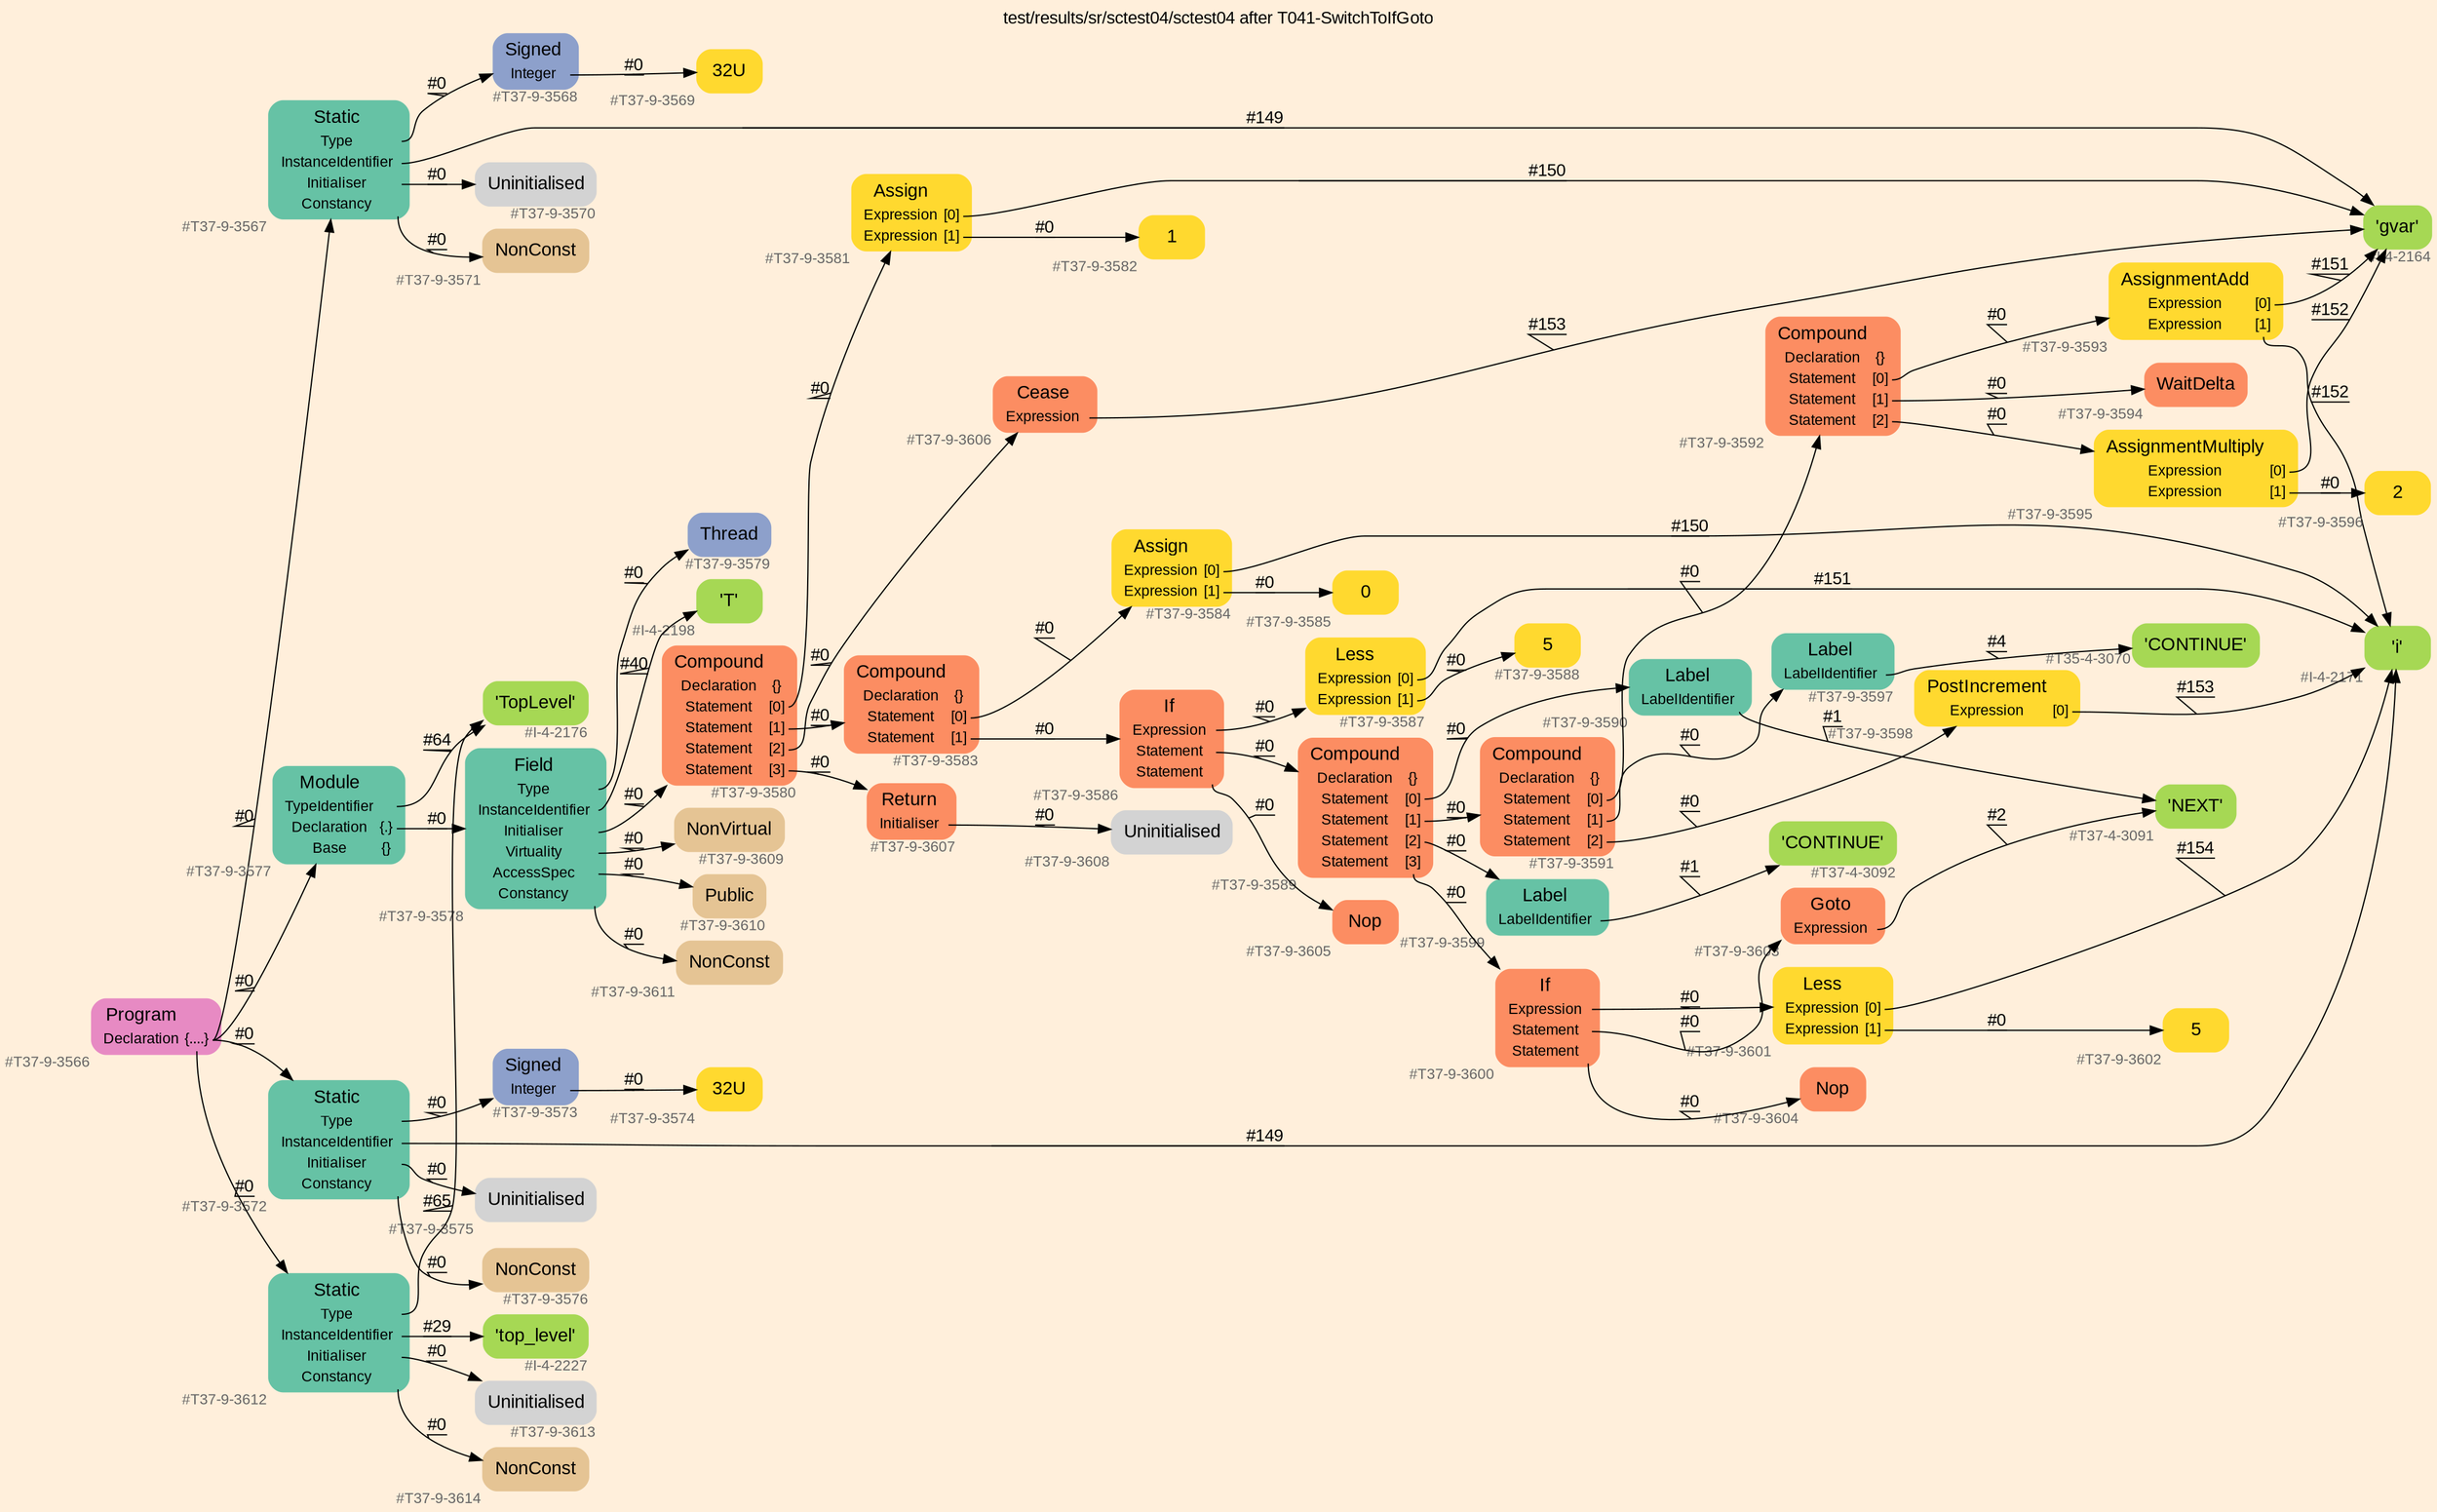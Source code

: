 digraph "test/results/sr/sctest04/sctest04 after T041-SwitchToIfGoto" {
label = "test/results/sr/sctest04/sctest04 after T041-SwitchToIfGoto"
labelloc = t
graph [
    rankdir = "LR"
    ranksep = 0.3
    bgcolor = antiquewhite1
    color = black
    fontcolor = black
    fontname = "Arial"
];
node [
    fontname = "Arial"
];
edge [
    fontname = "Arial"
];

// -------------------- node figure --------------------
// -------- block #T37-9-3566 ----------
"#T37-9-3566" [
    fillcolor = "/set28/4"
    xlabel = "#T37-9-3566"
    fontsize = "12"
    fontcolor = grey40
    shape = "plaintext"
    label = <<TABLE BORDER="0" CELLBORDER="0" CELLSPACING="0">
     <TR><TD><FONT COLOR="black" POINT-SIZE="15">Program</FONT></TD></TR>
     <TR><TD><FONT COLOR="black" POINT-SIZE="12">Declaration</FONT></TD><TD PORT="port0"><FONT COLOR="black" POINT-SIZE="12">{....}</FONT></TD></TR>
    </TABLE>>
    style = "rounded,filled"
];

// -------- block #T37-9-3567 ----------
"#T37-9-3567" [
    fillcolor = "/set28/1"
    xlabel = "#T37-9-3567"
    fontsize = "12"
    fontcolor = grey40
    shape = "plaintext"
    label = <<TABLE BORDER="0" CELLBORDER="0" CELLSPACING="0">
     <TR><TD><FONT COLOR="black" POINT-SIZE="15">Static</FONT></TD></TR>
     <TR><TD><FONT COLOR="black" POINT-SIZE="12">Type</FONT></TD><TD PORT="port0"></TD></TR>
     <TR><TD><FONT COLOR="black" POINT-SIZE="12">InstanceIdentifier</FONT></TD><TD PORT="port1"></TD></TR>
     <TR><TD><FONT COLOR="black" POINT-SIZE="12">Initialiser</FONT></TD><TD PORT="port2"></TD></TR>
     <TR><TD><FONT COLOR="black" POINT-SIZE="12">Constancy</FONT></TD><TD PORT="port3"></TD></TR>
    </TABLE>>
    style = "rounded,filled"
];

// -------- block #T37-9-3568 ----------
"#T37-9-3568" [
    fillcolor = "/set28/3"
    xlabel = "#T37-9-3568"
    fontsize = "12"
    fontcolor = grey40
    shape = "plaintext"
    label = <<TABLE BORDER="0" CELLBORDER="0" CELLSPACING="0">
     <TR><TD><FONT COLOR="black" POINT-SIZE="15">Signed</FONT></TD></TR>
     <TR><TD><FONT COLOR="black" POINT-SIZE="12">Integer</FONT></TD><TD PORT="port0"></TD></TR>
    </TABLE>>
    style = "rounded,filled"
];

// -------- block #T37-9-3569 ----------
"#T37-9-3569" [
    fillcolor = "/set28/6"
    xlabel = "#T37-9-3569"
    fontsize = "12"
    fontcolor = grey40
    shape = "plaintext"
    label = <<TABLE BORDER="0" CELLBORDER="0" CELLSPACING="0">
     <TR><TD><FONT COLOR="black" POINT-SIZE="15">32U</FONT></TD></TR>
    </TABLE>>
    style = "rounded,filled"
];

// -------- block #I-4-2164 ----------
"#I-4-2164" [
    fillcolor = "/set28/5"
    xlabel = "#I-4-2164"
    fontsize = "12"
    fontcolor = grey40
    shape = "plaintext"
    label = <<TABLE BORDER="0" CELLBORDER="0" CELLSPACING="0">
     <TR><TD><FONT COLOR="black" POINT-SIZE="15">'gvar'</FONT></TD></TR>
    </TABLE>>
    style = "rounded,filled"
];

// -------- block #T37-9-3570 ----------
"#T37-9-3570" [
    xlabel = "#T37-9-3570"
    fontsize = "12"
    fontcolor = grey40
    shape = "plaintext"
    label = <<TABLE BORDER="0" CELLBORDER="0" CELLSPACING="0">
     <TR><TD><FONT COLOR="black" POINT-SIZE="15">Uninitialised</FONT></TD></TR>
    </TABLE>>
    style = "rounded,filled"
];

// -------- block #T37-9-3571 ----------
"#T37-9-3571" [
    fillcolor = "/set28/7"
    xlabel = "#T37-9-3571"
    fontsize = "12"
    fontcolor = grey40
    shape = "plaintext"
    label = <<TABLE BORDER="0" CELLBORDER="0" CELLSPACING="0">
     <TR><TD><FONT COLOR="black" POINT-SIZE="15">NonConst</FONT></TD></TR>
    </TABLE>>
    style = "rounded,filled"
];

// -------- block #T37-9-3572 ----------
"#T37-9-3572" [
    fillcolor = "/set28/1"
    xlabel = "#T37-9-3572"
    fontsize = "12"
    fontcolor = grey40
    shape = "plaintext"
    label = <<TABLE BORDER="0" CELLBORDER="0" CELLSPACING="0">
     <TR><TD><FONT COLOR="black" POINT-SIZE="15">Static</FONT></TD></TR>
     <TR><TD><FONT COLOR="black" POINT-SIZE="12">Type</FONT></TD><TD PORT="port0"></TD></TR>
     <TR><TD><FONT COLOR="black" POINT-SIZE="12">InstanceIdentifier</FONT></TD><TD PORT="port1"></TD></TR>
     <TR><TD><FONT COLOR="black" POINT-SIZE="12">Initialiser</FONT></TD><TD PORT="port2"></TD></TR>
     <TR><TD><FONT COLOR="black" POINT-SIZE="12">Constancy</FONT></TD><TD PORT="port3"></TD></TR>
    </TABLE>>
    style = "rounded,filled"
];

// -------- block #T37-9-3573 ----------
"#T37-9-3573" [
    fillcolor = "/set28/3"
    xlabel = "#T37-9-3573"
    fontsize = "12"
    fontcolor = grey40
    shape = "plaintext"
    label = <<TABLE BORDER="0" CELLBORDER="0" CELLSPACING="0">
     <TR><TD><FONT COLOR="black" POINT-SIZE="15">Signed</FONT></TD></TR>
     <TR><TD><FONT COLOR="black" POINT-SIZE="12">Integer</FONT></TD><TD PORT="port0"></TD></TR>
    </TABLE>>
    style = "rounded,filled"
];

// -------- block #T37-9-3574 ----------
"#T37-9-3574" [
    fillcolor = "/set28/6"
    xlabel = "#T37-9-3574"
    fontsize = "12"
    fontcolor = grey40
    shape = "plaintext"
    label = <<TABLE BORDER="0" CELLBORDER="0" CELLSPACING="0">
     <TR><TD><FONT COLOR="black" POINT-SIZE="15">32U</FONT></TD></TR>
    </TABLE>>
    style = "rounded,filled"
];

// -------- block #I-4-2171 ----------
"#I-4-2171" [
    fillcolor = "/set28/5"
    xlabel = "#I-4-2171"
    fontsize = "12"
    fontcolor = grey40
    shape = "plaintext"
    label = <<TABLE BORDER="0" CELLBORDER="0" CELLSPACING="0">
     <TR><TD><FONT COLOR="black" POINT-SIZE="15">'i'</FONT></TD></TR>
    </TABLE>>
    style = "rounded,filled"
];

// -------- block #T37-9-3575 ----------
"#T37-9-3575" [
    xlabel = "#T37-9-3575"
    fontsize = "12"
    fontcolor = grey40
    shape = "plaintext"
    label = <<TABLE BORDER="0" CELLBORDER="0" CELLSPACING="0">
     <TR><TD><FONT COLOR="black" POINT-SIZE="15">Uninitialised</FONT></TD></TR>
    </TABLE>>
    style = "rounded,filled"
];

// -------- block #T37-9-3576 ----------
"#T37-9-3576" [
    fillcolor = "/set28/7"
    xlabel = "#T37-9-3576"
    fontsize = "12"
    fontcolor = grey40
    shape = "plaintext"
    label = <<TABLE BORDER="0" CELLBORDER="0" CELLSPACING="0">
     <TR><TD><FONT COLOR="black" POINT-SIZE="15">NonConst</FONT></TD></TR>
    </TABLE>>
    style = "rounded,filled"
];

// -------- block #T37-9-3577 ----------
"#T37-9-3577" [
    fillcolor = "/set28/1"
    xlabel = "#T37-9-3577"
    fontsize = "12"
    fontcolor = grey40
    shape = "plaintext"
    label = <<TABLE BORDER="0" CELLBORDER="0" CELLSPACING="0">
     <TR><TD><FONT COLOR="black" POINT-SIZE="15">Module</FONT></TD></TR>
     <TR><TD><FONT COLOR="black" POINT-SIZE="12">TypeIdentifier</FONT></TD><TD PORT="port0"></TD></TR>
     <TR><TD><FONT COLOR="black" POINT-SIZE="12">Declaration</FONT></TD><TD PORT="port1"><FONT COLOR="black" POINT-SIZE="12">{.}</FONT></TD></TR>
     <TR><TD><FONT COLOR="black" POINT-SIZE="12">Base</FONT></TD><TD PORT="port2"><FONT COLOR="black" POINT-SIZE="12">{}</FONT></TD></TR>
    </TABLE>>
    style = "rounded,filled"
];

// -------- block #I-4-2176 ----------
"#I-4-2176" [
    fillcolor = "/set28/5"
    xlabel = "#I-4-2176"
    fontsize = "12"
    fontcolor = grey40
    shape = "plaintext"
    label = <<TABLE BORDER="0" CELLBORDER="0" CELLSPACING="0">
     <TR><TD><FONT COLOR="black" POINT-SIZE="15">'TopLevel'</FONT></TD></TR>
    </TABLE>>
    style = "rounded,filled"
];

// -------- block #T37-9-3578 ----------
"#T37-9-3578" [
    fillcolor = "/set28/1"
    xlabel = "#T37-9-3578"
    fontsize = "12"
    fontcolor = grey40
    shape = "plaintext"
    label = <<TABLE BORDER="0" CELLBORDER="0" CELLSPACING="0">
     <TR><TD><FONT COLOR="black" POINT-SIZE="15">Field</FONT></TD></TR>
     <TR><TD><FONT COLOR="black" POINT-SIZE="12">Type</FONT></TD><TD PORT="port0"></TD></TR>
     <TR><TD><FONT COLOR="black" POINT-SIZE="12">InstanceIdentifier</FONT></TD><TD PORT="port1"></TD></TR>
     <TR><TD><FONT COLOR="black" POINT-SIZE="12">Initialiser</FONT></TD><TD PORT="port2"></TD></TR>
     <TR><TD><FONT COLOR="black" POINT-SIZE="12">Virtuality</FONT></TD><TD PORT="port3"></TD></TR>
     <TR><TD><FONT COLOR="black" POINT-SIZE="12">AccessSpec</FONT></TD><TD PORT="port4"></TD></TR>
     <TR><TD><FONT COLOR="black" POINT-SIZE="12">Constancy</FONT></TD><TD PORT="port5"></TD></TR>
    </TABLE>>
    style = "rounded,filled"
];

// -------- block #T37-9-3579 ----------
"#T37-9-3579" [
    fillcolor = "/set28/3"
    xlabel = "#T37-9-3579"
    fontsize = "12"
    fontcolor = grey40
    shape = "plaintext"
    label = <<TABLE BORDER="0" CELLBORDER="0" CELLSPACING="0">
     <TR><TD><FONT COLOR="black" POINT-SIZE="15">Thread</FONT></TD></TR>
    </TABLE>>
    style = "rounded,filled"
];

// -------- block #I-4-2198 ----------
"#I-4-2198" [
    fillcolor = "/set28/5"
    xlabel = "#I-4-2198"
    fontsize = "12"
    fontcolor = grey40
    shape = "plaintext"
    label = <<TABLE BORDER="0" CELLBORDER="0" CELLSPACING="0">
     <TR><TD><FONT COLOR="black" POINT-SIZE="15">'T'</FONT></TD></TR>
    </TABLE>>
    style = "rounded,filled"
];

// -------- block #T37-9-3580 ----------
"#T37-9-3580" [
    fillcolor = "/set28/2"
    xlabel = "#T37-9-3580"
    fontsize = "12"
    fontcolor = grey40
    shape = "plaintext"
    label = <<TABLE BORDER="0" CELLBORDER="0" CELLSPACING="0">
     <TR><TD><FONT COLOR="black" POINT-SIZE="15">Compound</FONT></TD></TR>
     <TR><TD><FONT COLOR="black" POINT-SIZE="12">Declaration</FONT></TD><TD PORT="port0"><FONT COLOR="black" POINT-SIZE="12">{}</FONT></TD></TR>
     <TR><TD><FONT COLOR="black" POINT-SIZE="12">Statement</FONT></TD><TD PORT="port1"><FONT COLOR="black" POINT-SIZE="12">[0]</FONT></TD></TR>
     <TR><TD><FONT COLOR="black" POINT-SIZE="12">Statement</FONT></TD><TD PORT="port2"><FONT COLOR="black" POINT-SIZE="12">[1]</FONT></TD></TR>
     <TR><TD><FONT COLOR="black" POINT-SIZE="12">Statement</FONT></TD><TD PORT="port3"><FONT COLOR="black" POINT-SIZE="12">[2]</FONT></TD></TR>
     <TR><TD><FONT COLOR="black" POINT-SIZE="12">Statement</FONT></TD><TD PORT="port4"><FONT COLOR="black" POINT-SIZE="12">[3]</FONT></TD></TR>
    </TABLE>>
    style = "rounded,filled"
];

// -------- block #T37-9-3581 ----------
"#T37-9-3581" [
    fillcolor = "/set28/6"
    xlabel = "#T37-9-3581"
    fontsize = "12"
    fontcolor = grey40
    shape = "plaintext"
    label = <<TABLE BORDER="0" CELLBORDER="0" CELLSPACING="0">
     <TR><TD><FONT COLOR="black" POINT-SIZE="15">Assign</FONT></TD></TR>
     <TR><TD><FONT COLOR="black" POINT-SIZE="12">Expression</FONT></TD><TD PORT="port0"><FONT COLOR="black" POINT-SIZE="12">[0]</FONT></TD></TR>
     <TR><TD><FONT COLOR="black" POINT-SIZE="12">Expression</FONT></TD><TD PORT="port1"><FONT COLOR="black" POINT-SIZE="12">[1]</FONT></TD></TR>
    </TABLE>>
    style = "rounded,filled"
];

// -------- block #T37-9-3582 ----------
"#T37-9-3582" [
    fillcolor = "/set28/6"
    xlabel = "#T37-9-3582"
    fontsize = "12"
    fontcolor = grey40
    shape = "plaintext"
    label = <<TABLE BORDER="0" CELLBORDER="0" CELLSPACING="0">
     <TR><TD><FONT COLOR="black" POINT-SIZE="15">1</FONT></TD></TR>
    </TABLE>>
    style = "rounded,filled"
];

// -------- block #T37-9-3583 ----------
"#T37-9-3583" [
    fillcolor = "/set28/2"
    xlabel = "#T37-9-3583"
    fontsize = "12"
    fontcolor = grey40
    shape = "plaintext"
    label = <<TABLE BORDER="0" CELLBORDER="0" CELLSPACING="0">
     <TR><TD><FONT COLOR="black" POINT-SIZE="15">Compound</FONT></TD></TR>
     <TR><TD><FONT COLOR="black" POINT-SIZE="12">Declaration</FONT></TD><TD PORT="port0"><FONT COLOR="black" POINT-SIZE="12">{}</FONT></TD></TR>
     <TR><TD><FONT COLOR="black" POINT-SIZE="12">Statement</FONT></TD><TD PORT="port1"><FONT COLOR="black" POINT-SIZE="12">[0]</FONT></TD></TR>
     <TR><TD><FONT COLOR="black" POINT-SIZE="12">Statement</FONT></TD><TD PORT="port2"><FONT COLOR="black" POINT-SIZE="12">[1]</FONT></TD></TR>
    </TABLE>>
    style = "rounded,filled"
];

// -------- block #T37-9-3584 ----------
"#T37-9-3584" [
    fillcolor = "/set28/6"
    xlabel = "#T37-9-3584"
    fontsize = "12"
    fontcolor = grey40
    shape = "plaintext"
    label = <<TABLE BORDER="0" CELLBORDER="0" CELLSPACING="0">
     <TR><TD><FONT COLOR="black" POINT-SIZE="15">Assign</FONT></TD></TR>
     <TR><TD><FONT COLOR="black" POINT-SIZE="12">Expression</FONT></TD><TD PORT="port0"><FONT COLOR="black" POINT-SIZE="12">[0]</FONT></TD></TR>
     <TR><TD><FONT COLOR="black" POINT-SIZE="12">Expression</FONT></TD><TD PORT="port1"><FONT COLOR="black" POINT-SIZE="12">[1]</FONT></TD></TR>
    </TABLE>>
    style = "rounded,filled"
];

// -------- block #T37-9-3585 ----------
"#T37-9-3585" [
    fillcolor = "/set28/6"
    xlabel = "#T37-9-3585"
    fontsize = "12"
    fontcolor = grey40
    shape = "plaintext"
    label = <<TABLE BORDER="0" CELLBORDER="0" CELLSPACING="0">
     <TR><TD><FONT COLOR="black" POINT-SIZE="15">0</FONT></TD></TR>
    </TABLE>>
    style = "rounded,filled"
];

// -------- block #T37-9-3586 ----------
"#T37-9-3586" [
    fillcolor = "/set28/2"
    xlabel = "#T37-9-3586"
    fontsize = "12"
    fontcolor = grey40
    shape = "plaintext"
    label = <<TABLE BORDER="0" CELLBORDER="0" CELLSPACING="0">
     <TR><TD><FONT COLOR="black" POINT-SIZE="15">If</FONT></TD></TR>
     <TR><TD><FONT COLOR="black" POINT-SIZE="12">Expression</FONT></TD><TD PORT="port0"></TD></TR>
     <TR><TD><FONT COLOR="black" POINT-SIZE="12">Statement</FONT></TD><TD PORT="port1"></TD></TR>
     <TR><TD><FONT COLOR="black" POINT-SIZE="12">Statement</FONT></TD><TD PORT="port2"></TD></TR>
    </TABLE>>
    style = "rounded,filled"
];

// -------- block #T37-9-3587 ----------
"#T37-9-3587" [
    fillcolor = "/set28/6"
    xlabel = "#T37-9-3587"
    fontsize = "12"
    fontcolor = grey40
    shape = "plaintext"
    label = <<TABLE BORDER="0" CELLBORDER="0" CELLSPACING="0">
     <TR><TD><FONT COLOR="black" POINT-SIZE="15">Less</FONT></TD></TR>
     <TR><TD><FONT COLOR="black" POINT-SIZE="12">Expression</FONT></TD><TD PORT="port0"><FONT COLOR="black" POINT-SIZE="12">[0]</FONT></TD></TR>
     <TR><TD><FONT COLOR="black" POINT-SIZE="12">Expression</FONT></TD><TD PORT="port1"><FONT COLOR="black" POINT-SIZE="12">[1]</FONT></TD></TR>
    </TABLE>>
    style = "rounded,filled"
];

// -------- block #T37-9-3588 ----------
"#T37-9-3588" [
    fillcolor = "/set28/6"
    xlabel = "#T37-9-3588"
    fontsize = "12"
    fontcolor = grey40
    shape = "plaintext"
    label = <<TABLE BORDER="0" CELLBORDER="0" CELLSPACING="0">
     <TR><TD><FONT COLOR="black" POINT-SIZE="15">5</FONT></TD></TR>
    </TABLE>>
    style = "rounded,filled"
];

// -------- block #T37-9-3589 ----------
"#T37-9-3589" [
    fillcolor = "/set28/2"
    xlabel = "#T37-9-3589"
    fontsize = "12"
    fontcolor = grey40
    shape = "plaintext"
    label = <<TABLE BORDER="0" CELLBORDER="0" CELLSPACING="0">
     <TR><TD><FONT COLOR="black" POINT-SIZE="15">Compound</FONT></TD></TR>
     <TR><TD><FONT COLOR="black" POINT-SIZE="12">Declaration</FONT></TD><TD PORT="port0"><FONT COLOR="black" POINT-SIZE="12">{}</FONT></TD></TR>
     <TR><TD><FONT COLOR="black" POINT-SIZE="12">Statement</FONT></TD><TD PORT="port1"><FONT COLOR="black" POINT-SIZE="12">[0]</FONT></TD></TR>
     <TR><TD><FONT COLOR="black" POINT-SIZE="12">Statement</FONT></TD><TD PORT="port2"><FONT COLOR="black" POINT-SIZE="12">[1]</FONT></TD></TR>
     <TR><TD><FONT COLOR="black" POINT-SIZE="12">Statement</FONT></TD><TD PORT="port3"><FONT COLOR="black" POINT-SIZE="12">[2]</FONT></TD></TR>
     <TR><TD><FONT COLOR="black" POINT-SIZE="12">Statement</FONT></TD><TD PORT="port4"><FONT COLOR="black" POINT-SIZE="12">[3]</FONT></TD></TR>
    </TABLE>>
    style = "rounded,filled"
];

// -------- block #T37-9-3590 ----------
"#T37-9-3590" [
    fillcolor = "/set28/1"
    xlabel = "#T37-9-3590"
    fontsize = "12"
    fontcolor = grey40
    shape = "plaintext"
    label = <<TABLE BORDER="0" CELLBORDER="0" CELLSPACING="0">
     <TR><TD><FONT COLOR="black" POINT-SIZE="15">Label</FONT></TD></TR>
     <TR><TD><FONT COLOR="black" POINT-SIZE="12">LabelIdentifier</FONT></TD><TD PORT="port0"></TD></TR>
    </TABLE>>
    style = "rounded,filled"
];

// -------- block #T37-4-3091 ----------
"#T37-4-3091" [
    fillcolor = "/set28/5"
    xlabel = "#T37-4-3091"
    fontsize = "12"
    fontcolor = grey40
    shape = "plaintext"
    label = <<TABLE BORDER="0" CELLBORDER="0" CELLSPACING="0">
     <TR><TD><FONT COLOR="black" POINT-SIZE="15">'NEXT'</FONT></TD></TR>
    </TABLE>>
    style = "rounded,filled"
];

// -------- block #T37-9-3591 ----------
"#T37-9-3591" [
    fillcolor = "/set28/2"
    xlabel = "#T37-9-3591"
    fontsize = "12"
    fontcolor = grey40
    shape = "plaintext"
    label = <<TABLE BORDER="0" CELLBORDER="0" CELLSPACING="0">
     <TR><TD><FONT COLOR="black" POINT-SIZE="15">Compound</FONT></TD></TR>
     <TR><TD><FONT COLOR="black" POINT-SIZE="12">Declaration</FONT></TD><TD PORT="port0"><FONT COLOR="black" POINT-SIZE="12">{}</FONT></TD></TR>
     <TR><TD><FONT COLOR="black" POINT-SIZE="12">Statement</FONT></TD><TD PORT="port1"><FONT COLOR="black" POINT-SIZE="12">[0]</FONT></TD></TR>
     <TR><TD><FONT COLOR="black" POINT-SIZE="12">Statement</FONT></TD><TD PORT="port2"><FONT COLOR="black" POINT-SIZE="12">[1]</FONT></TD></TR>
     <TR><TD><FONT COLOR="black" POINT-SIZE="12">Statement</FONT></TD><TD PORT="port3"><FONT COLOR="black" POINT-SIZE="12">[2]</FONT></TD></TR>
    </TABLE>>
    style = "rounded,filled"
];

// -------- block #T37-9-3592 ----------
"#T37-9-3592" [
    fillcolor = "/set28/2"
    xlabel = "#T37-9-3592"
    fontsize = "12"
    fontcolor = grey40
    shape = "plaintext"
    label = <<TABLE BORDER="0" CELLBORDER="0" CELLSPACING="0">
     <TR><TD><FONT COLOR="black" POINT-SIZE="15">Compound</FONT></TD></TR>
     <TR><TD><FONT COLOR="black" POINT-SIZE="12">Declaration</FONT></TD><TD PORT="port0"><FONT COLOR="black" POINT-SIZE="12">{}</FONT></TD></TR>
     <TR><TD><FONT COLOR="black" POINT-SIZE="12">Statement</FONT></TD><TD PORT="port1"><FONT COLOR="black" POINT-SIZE="12">[0]</FONT></TD></TR>
     <TR><TD><FONT COLOR="black" POINT-SIZE="12">Statement</FONT></TD><TD PORT="port2"><FONT COLOR="black" POINT-SIZE="12">[1]</FONT></TD></TR>
     <TR><TD><FONT COLOR="black" POINT-SIZE="12">Statement</FONT></TD><TD PORT="port3"><FONT COLOR="black" POINT-SIZE="12">[2]</FONT></TD></TR>
    </TABLE>>
    style = "rounded,filled"
];

// -------- block #T37-9-3593 ----------
"#T37-9-3593" [
    fillcolor = "/set28/6"
    xlabel = "#T37-9-3593"
    fontsize = "12"
    fontcolor = grey40
    shape = "plaintext"
    label = <<TABLE BORDER="0" CELLBORDER="0" CELLSPACING="0">
     <TR><TD><FONT COLOR="black" POINT-SIZE="15">AssignmentAdd</FONT></TD></TR>
     <TR><TD><FONT COLOR="black" POINT-SIZE="12">Expression</FONT></TD><TD PORT="port0"><FONT COLOR="black" POINT-SIZE="12">[0]</FONT></TD></TR>
     <TR><TD><FONT COLOR="black" POINT-SIZE="12">Expression</FONT></TD><TD PORT="port1"><FONT COLOR="black" POINT-SIZE="12">[1]</FONT></TD></TR>
    </TABLE>>
    style = "rounded,filled"
];

// -------- block #T37-9-3594 ----------
"#T37-9-3594" [
    fillcolor = "/set28/2"
    xlabel = "#T37-9-3594"
    fontsize = "12"
    fontcolor = grey40
    shape = "plaintext"
    label = <<TABLE BORDER="0" CELLBORDER="0" CELLSPACING="0">
     <TR><TD><FONT COLOR="black" POINT-SIZE="15">WaitDelta</FONT></TD></TR>
    </TABLE>>
    style = "rounded,filled"
];

// -------- block #T37-9-3595 ----------
"#T37-9-3595" [
    fillcolor = "/set28/6"
    xlabel = "#T37-9-3595"
    fontsize = "12"
    fontcolor = grey40
    shape = "plaintext"
    label = <<TABLE BORDER="0" CELLBORDER="0" CELLSPACING="0">
     <TR><TD><FONT COLOR="black" POINT-SIZE="15">AssignmentMultiply</FONT></TD></TR>
     <TR><TD><FONT COLOR="black" POINT-SIZE="12">Expression</FONT></TD><TD PORT="port0"><FONT COLOR="black" POINT-SIZE="12">[0]</FONT></TD></TR>
     <TR><TD><FONT COLOR="black" POINT-SIZE="12">Expression</FONT></TD><TD PORT="port1"><FONT COLOR="black" POINT-SIZE="12">[1]</FONT></TD></TR>
    </TABLE>>
    style = "rounded,filled"
];

// -------- block #T37-9-3596 ----------
"#T37-9-3596" [
    fillcolor = "/set28/6"
    xlabel = "#T37-9-3596"
    fontsize = "12"
    fontcolor = grey40
    shape = "plaintext"
    label = <<TABLE BORDER="0" CELLBORDER="0" CELLSPACING="0">
     <TR><TD><FONT COLOR="black" POINT-SIZE="15">2</FONT></TD></TR>
    </TABLE>>
    style = "rounded,filled"
];

// -------- block #T37-9-3597 ----------
"#T37-9-3597" [
    fillcolor = "/set28/1"
    xlabel = "#T37-9-3597"
    fontsize = "12"
    fontcolor = grey40
    shape = "plaintext"
    label = <<TABLE BORDER="0" CELLBORDER="0" CELLSPACING="0">
     <TR><TD><FONT COLOR="black" POINT-SIZE="15">Label</FONT></TD></TR>
     <TR><TD><FONT COLOR="black" POINT-SIZE="12">LabelIdentifier</FONT></TD><TD PORT="port0"></TD></TR>
    </TABLE>>
    style = "rounded,filled"
];

// -------- block #T35-4-3070 ----------
"#T35-4-3070" [
    fillcolor = "/set28/5"
    xlabel = "#T35-4-3070"
    fontsize = "12"
    fontcolor = grey40
    shape = "plaintext"
    label = <<TABLE BORDER="0" CELLBORDER="0" CELLSPACING="0">
     <TR><TD><FONT COLOR="black" POINT-SIZE="15">'CONTINUE'</FONT></TD></TR>
    </TABLE>>
    style = "rounded,filled"
];

// -------- block #T37-9-3598 ----------
"#T37-9-3598" [
    fillcolor = "/set28/6"
    xlabel = "#T37-9-3598"
    fontsize = "12"
    fontcolor = grey40
    shape = "plaintext"
    label = <<TABLE BORDER="0" CELLBORDER="0" CELLSPACING="0">
     <TR><TD><FONT COLOR="black" POINT-SIZE="15">PostIncrement</FONT></TD></TR>
     <TR><TD><FONT COLOR="black" POINT-SIZE="12">Expression</FONT></TD><TD PORT="port0"><FONT COLOR="black" POINT-SIZE="12">[0]</FONT></TD></TR>
    </TABLE>>
    style = "rounded,filled"
];

// -------- block #T37-9-3599 ----------
"#T37-9-3599" [
    fillcolor = "/set28/1"
    xlabel = "#T37-9-3599"
    fontsize = "12"
    fontcolor = grey40
    shape = "plaintext"
    label = <<TABLE BORDER="0" CELLBORDER="0" CELLSPACING="0">
     <TR><TD><FONT COLOR="black" POINT-SIZE="15">Label</FONT></TD></TR>
     <TR><TD><FONT COLOR="black" POINT-SIZE="12">LabelIdentifier</FONT></TD><TD PORT="port0"></TD></TR>
    </TABLE>>
    style = "rounded,filled"
];

// -------- block #T37-4-3092 ----------
"#T37-4-3092" [
    fillcolor = "/set28/5"
    xlabel = "#T37-4-3092"
    fontsize = "12"
    fontcolor = grey40
    shape = "plaintext"
    label = <<TABLE BORDER="0" CELLBORDER="0" CELLSPACING="0">
     <TR><TD><FONT COLOR="black" POINT-SIZE="15">'CONTINUE'</FONT></TD></TR>
    </TABLE>>
    style = "rounded,filled"
];

// -------- block #T37-9-3600 ----------
"#T37-9-3600" [
    fillcolor = "/set28/2"
    xlabel = "#T37-9-3600"
    fontsize = "12"
    fontcolor = grey40
    shape = "plaintext"
    label = <<TABLE BORDER="0" CELLBORDER="0" CELLSPACING="0">
     <TR><TD><FONT COLOR="black" POINT-SIZE="15">If</FONT></TD></TR>
     <TR><TD><FONT COLOR="black" POINT-SIZE="12">Expression</FONT></TD><TD PORT="port0"></TD></TR>
     <TR><TD><FONT COLOR="black" POINT-SIZE="12">Statement</FONT></TD><TD PORT="port1"></TD></TR>
     <TR><TD><FONT COLOR="black" POINT-SIZE="12">Statement</FONT></TD><TD PORT="port2"></TD></TR>
    </TABLE>>
    style = "rounded,filled"
];

// -------- block #T37-9-3601 ----------
"#T37-9-3601" [
    fillcolor = "/set28/6"
    xlabel = "#T37-9-3601"
    fontsize = "12"
    fontcolor = grey40
    shape = "plaintext"
    label = <<TABLE BORDER="0" CELLBORDER="0" CELLSPACING="0">
     <TR><TD><FONT COLOR="black" POINT-SIZE="15">Less</FONT></TD></TR>
     <TR><TD><FONT COLOR="black" POINT-SIZE="12">Expression</FONT></TD><TD PORT="port0"><FONT COLOR="black" POINT-SIZE="12">[0]</FONT></TD></TR>
     <TR><TD><FONT COLOR="black" POINT-SIZE="12">Expression</FONT></TD><TD PORT="port1"><FONT COLOR="black" POINT-SIZE="12">[1]</FONT></TD></TR>
    </TABLE>>
    style = "rounded,filled"
];

// -------- block #T37-9-3602 ----------
"#T37-9-3602" [
    fillcolor = "/set28/6"
    xlabel = "#T37-9-3602"
    fontsize = "12"
    fontcolor = grey40
    shape = "plaintext"
    label = <<TABLE BORDER="0" CELLBORDER="0" CELLSPACING="0">
     <TR><TD><FONT COLOR="black" POINT-SIZE="15">5</FONT></TD></TR>
    </TABLE>>
    style = "rounded,filled"
];

// -------- block #T37-9-3603 ----------
"#T37-9-3603" [
    fillcolor = "/set28/2"
    xlabel = "#T37-9-3603"
    fontsize = "12"
    fontcolor = grey40
    shape = "plaintext"
    label = <<TABLE BORDER="0" CELLBORDER="0" CELLSPACING="0">
     <TR><TD><FONT COLOR="black" POINT-SIZE="15">Goto</FONT></TD></TR>
     <TR><TD><FONT COLOR="black" POINT-SIZE="12">Expression</FONT></TD><TD PORT="port0"></TD></TR>
    </TABLE>>
    style = "rounded,filled"
];

// -------- block #T37-9-3604 ----------
"#T37-9-3604" [
    fillcolor = "/set28/2"
    xlabel = "#T37-9-3604"
    fontsize = "12"
    fontcolor = grey40
    shape = "plaintext"
    label = <<TABLE BORDER="0" CELLBORDER="0" CELLSPACING="0">
     <TR><TD><FONT COLOR="black" POINT-SIZE="15">Nop</FONT></TD></TR>
    </TABLE>>
    style = "rounded,filled"
];

// -------- block #T37-9-3605 ----------
"#T37-9-3605" [
    fillcolor = "/set28/2"
    xlabel = "#T37-9-3605"
    fontsize = "12"
    fontcolor = grey40
    shape = "plaintext"
    label = <<TABLE BORDER="0" CELLBORDER="0" CELLSPACING="0">
     <TR><TD><FONT COLOR="black" POINT-SIZE="15">Nop</FONT></TD></TR>
    </TABLE>>
    style = "rounded,filled"
];

// -------- block #T37-9-3606 ----------
"#T37-9-3606" [
    fillcolor = "/set28/2"
    xlabel = "#T37-9-3606"
    fontsize = "12"
    fontcolor = grey40
    shape = "plaintext"
    label = <<TABLE BORDER="0" CELLBORDER="0" CELLSPACING="0">
     <TR><TD><FONT COLOR="black" POINT-SIZE="15">Cease</FONT></TD></TR>
     <TR><TD><FONT COLOR="black" POINT-SIZE="12">Expression</FONT></TD><TD PORT="port0"></TD></TR>
    </TABLE>>
    style = "rounded,filled"
];

// -------- block #T37-9-3607 ----------
"#T37-9-3607" [
    fillcolor = "/set28/2"
    xlabel = "#T37-9-3607"
    fontsize = "12"
    fontcolor = grey40
    shape = "plaintext"
    label = <<TABLE BORDER="0" CELLBORDER="0" CELLSPACING="0">
     <TR><TD><FONT COLOR="black" POINT-SIZE="15">Return</FONT></TD></TR>
     <TR><TD><FONT COLOR="black" POINT-SIZE="12">Initialiser</FONT></TD><TD PORT="port0"></TD></TR>
    </TABLE>>
    style = "rounded,filled"
];

// -------- block #T37-9-3608 ----------
"#T37-9-3608" [
    xlabel = "#T37-9-3608"
    fontsize = "12"
    fontcolor = grey40
    shape = "plaintext"
    label = <<TABLE BORDER="0" CELLBORDER="0" CELLSPACING="0">
     <TR><TD><FONT COLOR="black" POINT-SIZE="15">Uninitialised</FONT></TD></TR>
    </TABLE>>
    style = "rounded,filled"
];

// -------- block #T37-9-3609 ----------
"#T37-9-3609" [
    fillcolor = "/set28/7"
    xlabel = "#T37-9-3609"
    fontsize = "12"
    fontcolor = grey40
    shape = "plaintext"
    label = <<TABLE BORDER="0" CELLBORDER="0" CELLSPACING="0">
     <TR><TD><FONT COLOR="black" POINT-SIZE="15">NonVirtual</FONT></TD></TR>
    </TABLE>>
    style = "rounded,filled"
];

// -------- block #T37-9-3610 ----------
"#T37-9-3610" [
    fillcolor = "/set28/7"
    xlabel = "#T37-9-3610"
    fontsize = "12"
    fontcolor = grey40
    shape = "plaintext"
    label = <<TABLE BORDER="0" CELLBORDER="0" CELLSPACING="0">
     <TR><TD><FONT COLOR="black" POINT-SIZE="15">Public</FONT></TD></TR>
    </TABLE>>
    style = "rounded,filled"
];

// -------- block #T37-9-3611 ----------
"#T37-9-3611" [
    fillcolor = "/set28/7"
    xlabel = "#T37-9-3611"
    fontsize = "12"
    fontcolor = grey40
    shape = "plaintext"
    label = <<TABLE BORDER="0" CELLBORDER="0" CELLSPACING="0">
     <TR><TD><FONT COLOR="black" POINT-SIZE="15">NonConst</FONT></TD></TR>
    </TABLE>>
    style = "rounded,filled"
];

// -------- block #T37-9-3612 ----------
"#T37-9-3612" [
    fillcolor = "/set28/1"
    xlabel = "#T37-9-3612"
    fontsize = "12"
    fontcolor = grey40
    shape = "plaintext"
    label = <<TABLE BORDER="0" CELLBORDER="0" CELLSPACING="0">
     <TR><TD><FONT COLOR="black" POINT-SIZE="15">Static</FONT></TD></TR>
     <TR><TD><FONT COLOR="black" POINT-SIZE="12">Type</FONT></TD><TD PORT="port0"></TD></TR>
     <TR><TD><FONT COLOR="black" POINT-SIZE="12">InstanceIdentifier</FONT></TD><TD PORT="port1"></TD></TR>
     <TR><TD><FONT COLOR="black" POINT-SIZE="12">Initialiser</FONT></TD><TD PORT="port2"></TD></TR>
     <TR><TD><FONT COLOR="black" POINT-SIZE="12">Constancy</FONT></TD><TD PORT="port3"></TD></TR>
    </TABLE>>
    style = "rounded,filled"
];

// -------- block #I-4-2227 ----------
"#I-4-2227" [
    fillcolor = "/set28/5"
    xlabel = "#I-4-2227"
    fontsize = "12"
    fontcolor = grey40
    shape = "plaintext"
    label = <<TABLE BORDER="0" CELLBORDER="0" CELLSPACING="0">
     <TR><TD><FONT COLOR="black" POINT-SIZE="15">'top_level'</FONT></TD></TR>
    </TABLE>>
    style = "rounded,filled"
];

// -------- block #T37-9-3613 ----------
"#T37-9-3613" [
    xlabel = "#T37-9-3613"
    fontsize = "12"
    fontcolor = grey40
    shape = "plaintext"
    label = <<TABLE BORDER="0" CELLBORDER="0" CELLSPACING="0">
     <TR><TD><FONT COLOR="black" POINT-SIZE="15">Uninitialised</FONT></TD></TR>
    </TABLE>>
    style = "rounded,filled"
];

// -------- block #T37-9-3614 ----------
"#T37-9-3614" [
    fillcolor = "/set28/7"
    xlabel = "#T37-9-3614"
    fontsize = "12"
    fontcolor = grey40
    shape = "plaintext"
    label = <<TABLE BORDER="0" CELLBORDER="0" CELLSPACING="0">
     <TR><TD><FONT COLOR="black" POINT-SIZE="15">NonConst</FONT></TD></TR>
    </TABLE>>
    style = "rounded,filled"
];

"#T37-9-3566":port0 -> "#T37-9-3567" [
    label = "#0"
    decorate = true
    color = black
    fontcolor = black
];

"#T37-9-3566":port0 -> "#T37-9-3572" [
    label = "#0"
    decorate = true
    color = black
    fontcolor = black
];

"#T37-9-3566":port0 -> "#T37-9-3577" [
    label = "#0"
    decorate = true
    color = black
    fontcolor = black
];

"#T37-9-3566":port0 -> "#T37-9-3612" [
    label = "#0"
    decorate = true
    color = black
    fontcolor = black
];

"#T37-9-3567":port0 -> "#T37-9-3568" [
    label = "#0"
    decorate = true
    color = black
    fontcolor = black
];

"#T37-9-3567":port1 -> "#I-4-2164" [
    label = "#149"
    decorate = true
    color = black
    fontcolor = black
];

"#T37-9-3567":port2 -> "#T37-9-3570" [
    label = "#0"
    decorate = true
    color = black
    fontcolor = black
];

"#T37-9-3567":port3 -> "#T37-9-3571" [
    label = "#0"
    decorate = true
    color = black
    fontcolor = black
];

"#T37-9-3568":port0 -> "#T37-9-3569" [
    label = "#0"
    decorate = true
    color = black
    fontcolor = black
];

"#T37-9-3572":port0 -> "#T37-9-3573" [
    label = "#0"
    decorate = true
    color = black
    fontcolor = black
];

"#T37-9-3572":port1 -> "#I-4-2171" [
    label = "#149"
    decorate = true
    color = black
    fontcolor = black
];

"#T37-9-3572":port2 -> "#T37-9-3575" [
    label = "#0"
    decorate = true
    color = black
    fontcolor = black
];

"#T37-9-3572":port3 -> "#T37-9-3576" [
    label = "#0"
    decorate = true
    color = black
    fontcolor = black
];

"#T37-9-3573":port0 -> "#T37-9-3574" [
    label = "#0"
    decorate = true
    color = black
    fontcolor = black
];

"#T37-9-3577":port0 -> "#I-4-2176" [
    label = "#64"
    decorate = true
    color = black
    fontcolor = black
];

"#T37-9-3577":port1 -> "#T37-9-3578" [
    label = "#0"
    decorate = true
    color = black
    fontcolor = black
];

"#T37-9-3578":port0 -> "#T37-9-3579" [
    label = "#0"
    decorate = true
    color = black
    fontcolor = black
];

"#T37-9-3578":port1 -> "#I-4-2198" [
    label = "#40"
    decorate = true
    color = black
    fontcolor = black
];

"#T37-9-3578":port2 -> "#T37-9-3580" [
    label = "#0"
    decorate = true
    color = black
    fontcolor = black
];

"#T37-9-3578":port3 -> "#T37-9-3609" [
    label = "#0"
    decorate = true
    color = black
    fontcolor = black
];

"#T37-9-3578":port4 -> "#T37-9-3610" [
    label = "#0"
    decorate = true
    color = black
    fontcolor = black
];

"#T37-9-3578":port5 -> "#T37-9-3611" [
    label = "#0"
    decorate = true
    color = black
    fontcolor = black
];

"#T37-9-3580":port1 -> "#T37-9-3581" [
    label = "#0"
    decorate = true
    color = black
    fontcolor = black
];

"#T37-9-3580":port2 -> "#T37-9-3583" [
    label = "#0"
    decorate = true
    color = black
    fontcolor = black
];

"#T37-9-3580":port3 -> "#T37-9-3606" [
    label = "#0"
    decorate = true
    color = black
    fontcolor = black
];

"#T37-9-3580":port4 -> "#T37-9-3607" [
    label = "#0"
    decorate = true
    color = black
    fontcolor = black
];

"#T37-9-3581":port0 -> "#I-4-2164" [
    label = "#150"
    decorate = true
    color = black
    fontcolor = black
];

"#T37-9-3581":port1 -> "#T37-9-3582" [
    label = "#0"
    decorate = true
    color = black
    fontcolor = black
];

"#T37-9-3583":port1 -> "#T37-9-3584" [
    label = "#0"
    decorate = true
    color = black
    fontcolor = black
];

"#T37-9-3583":port2 -> "#T37-9-3586" [
    label = "#0"
    decorate = true
    color = black
    fontcolor = black
];

"#T37-9-3584":port0 -> "#I-4-2171" [
    label = "#150"
    decorate = true
    color = black
    fontcolor = black
];

"#T37-9-3584":port1 -> "#T37-9-3585" [
    label = "#0"
    decorate = true
    color = black
    fontcolor = black
];

"#T37-9-3586":port0 -> "#T37-9-3587" [
    label = "#0"
    decorate = true
    color = black
    fontcolor = black
];

"#T37-9-3586":port1 -> "#T37-9-3589" [
    label = "#0"
    decorate = true
    color = black
    fontcolor = black
];

"#T37-9-3586":port2 -> "#T37-9-3605" [
    label = "#0"
    decorate = true
    color = black
    fontcolor = black
];

"#T37-9-3587":port0 -> "#I-4-2171" [
    label = "#151"
    decorate = true
    color = black
    fontcolor = black
];

"#T37-9-3587":port1 -> "#T37-9-3588" [
    label = "#0"
    decorate = true
    color = black
    fontcolor = black
];

"#T37-9-3589":port1 -> "#T37-9-3590" [
    label = "#0"
    decorate = true
    color = black
    fontcolor = black
];

"#T37-9-3589":port2 -> "#T37-9-3591" [
    label = "#0"
    decorate = true
    color = black
    fontcolor = black
];

"#T37-9-3589":port3 -> "#T37-9-3599" [
    label = "#0"
    decorate = true
    color = black
    fontcolor = black
];

"#T37-9-3589":port4 -> "#T37-9-3600" [
    label = "#0"
    decorate = true
    color = black
    fontcolor = black
];

"#T37-9-3590":port0 -> "#T37-4-3091" [
    label = "#1"
    decorate = true
    color = black
    fontcolor = black
];

"#T37-9-3591":port1 -> "#T37-9-3592" [
    label = "#0"
    decorate = true
    color = black
    fontcolor = black
];

"#T37-9-3591":port2 -> "#T37-9-3597" [
    label = "#0"
    decorate = true
    color = black
    fontcolor = black
];

"#T37-9-3591":port3 -> "#T37-9-3598" [
    label = "#0"
    decorate = true
    color = black
    fontcolor = black
];

"#T37-9-3592":port1 -> "#T37-9-3593" [
    label = "#0"
    decorate = true
    color = black
    fontcolor = black
];

"#T37-9-3592":port2 -> "#T37-9-3594" [
    label = "#0"
    decorate = true
    color = black
    fontcolor = black
];

"#T37-9-3592":port3 -> "#T37-9-3595" [
    label = "#0"
    decorate = true
    color = black
    fontcolor = black
];

"#T37-9-3593":port0 -> "#I-4-2164" [
    label = "#151"
    decorate = true
    color = black
    fontcolor = black
];

"#T37-9-3593":port1 -> "#I-4-2171" [
    label = "#152"
    decorate = true
    color = black
    fontcolor = black
];

"#T37-9-3595":port0 -> "#I-4-2164" [
    label = "#152"
    decorate = true
    color = black
    fontcolor = black
];

"#T37-9-3595":port1 -> "#T37-9-3596" [
    label = "#0"
    decorate = true
    color = black
    fontcolor = black
];

"#T37-9-3597":port0 -> "#T35-4-3070" [
    label = "#4"
    decorate = true
    color = black
    fontcolor = black
];

"#T37-9-3598":port0 -> "#I-4-2171" [
    label = "#153"
    decorate = true
    color = black
    fontcolor = black
];

"#T37-9-3599":port0 -> "#T37-4-3092" [
    label = "#1"
    decorate = true
    color = black
    fontcolor = black
];

"#T37-9-3600":port0 -> "#T37-9-3601" [
    label = "#0"
    decorate = true
    color = black
    fontcolor = black
];

"#T37-9-3600":port1 -> "#T37-9-3603" [
    label = "#0"
    decorate = true
    color = black
    fontcolor = black
];

"#T37-9-3600":port2 -> "#T37-9-3604" [
    label = "#0"
    decorate = true
    color = black
    fontcolor = black
];

"#T37-9-3601":port0 -> "#I-4-2171" [
    label = "#154"
    decorate = true
    color = black
    fontcolor = black
];

"#T37-9-3601":port1 -> "#T37-9-3602" [
    label = "#0"
    decorate = true
    color = black
    fontcolor = black
];

"#T37-9-3603":port0 -> "#T37-4-3091" [
    label = "#2"
    decorate = true
    color = black
    fontcolor = black
];

"#T37-9-3606":port0 -> "#I-4-2164" [
    label = "#153"
    decorate = true
    color = black
    fontcolor = black
];

"#T37-9-3607":port0 -> "#T37-9-3608" [
    label = "#0"
    decorate = true
    color = black
    fontcolor = black
];

"#T37-9-3612":port0 -> "#I-4-2176" [
    label = "#65"
    decorate = true
    color = black
    fontcolor = black
];

"#T37-9-3612":port1 -> "#I-4-2227" [
    label = "#29"
    decorate = true
    color = black
    fontcolor = black
];

"#T37-9-3612":port2 -> "#T37-9-3613" [
    label = "#0"
    decorate = true
    color = black
    fontcolor = black
];

"#T37-9-3612":port3 -> "#T37-9-3614" [
    label = "#0"
    decorate = true
    color = black
    fontcolor = black
];


}
